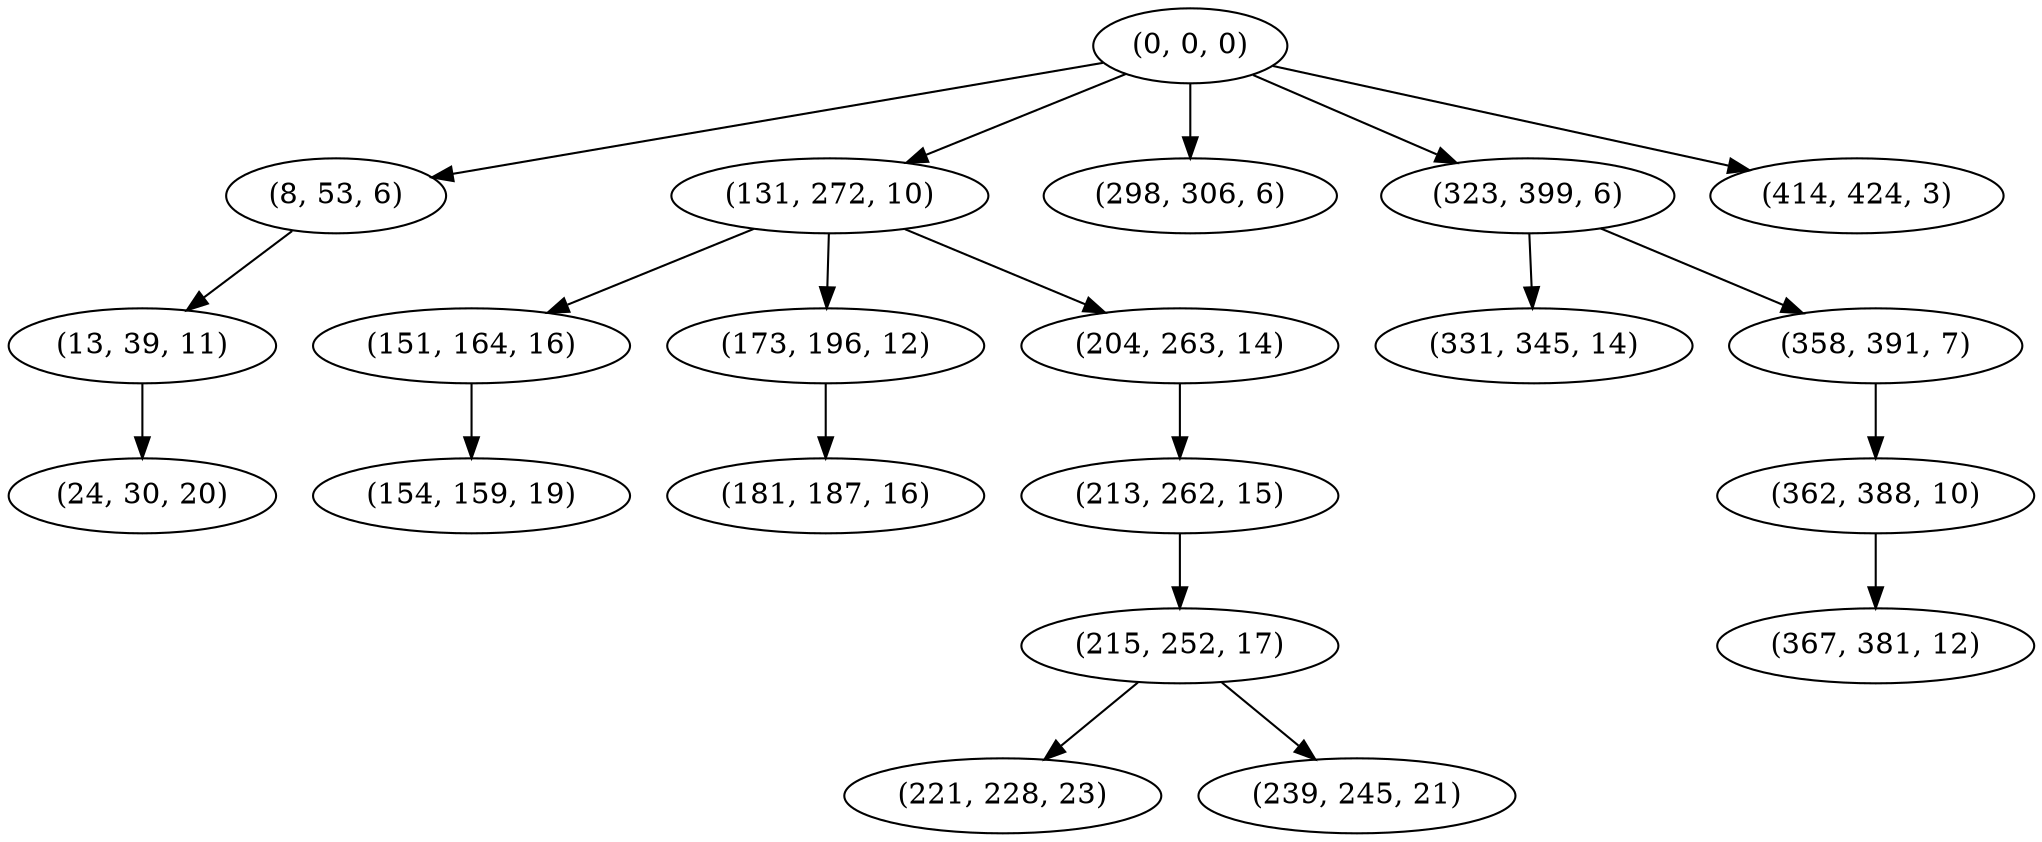 digraph tree {
    "(0, 0, 0)";
    "(8, 53, 6)";
    "(13, 39, 11)";
    "(24, 30, 20)";
    "(131, 272, 10)";
    "(151, 164, 16)";
    "(154, 159, 19)";
    "(173, 196, 12)";
    "(181, 187, 16)";
    "(204, 263, 14)";
    "(213, 262, 15)";
    "(215, 252, 17)";
    "(221, 228, 23)";
    "(239, 245, 21)";
    "(298, 306, 6)";
    "(323, 399, 6)";
    "(331, 345, 14)";
    "(358, 391, 7)";
    "(362, 388, 10)";
    "(367, 381, 12)";
    "(414, 424, 3)";
    "(0, 0, 0)" -> "(8, 53, 6)";
    "(0, 0, 0)" -> "(131, 272, 10)";
    "(0, 0, 0)" -> "(298, 306, 6)";
    "(0, 0, 0)" -> "(323, 399, 6)";
    "(0, 0, 0)" -> "(414, 424, 3)";
    "(8, 53, 6)" -> "(13, 39, 11)";
    "(13, 39, 11)" -> "(24, 30, 20)";
    "(131, 272, 10)" -> "(151, 164, 16)";
    "(131, 272, 10)" -> "(173, 196, 12)";
    "(131, 272, 10)" -> "(204, 263, 14)";
    "(151, 164, 16)" -> "(154, 159, 19)";
    "(173, 196, 12)" -> "(181, 187, 16)";
    "(204, 263, 14)" -> "(213, 262, 15)";
    "(213, 262, 15)" -> "(215, 252, 17)";
    "(215, 252, 17)" -> "(221, 228, 23)";
    "(215, 252, 17)" -> "(239, 245, 21)";
    "(323, 399, 6)" -> "(331, 345, 14)";
    "(323, 399, 6)" -> "(358, 391, 7)";
    "(358, 391, 7)" -> "(362, 388, 10)";
    "(362, 388, 10)" -> "(367, 381, 12)";
}
